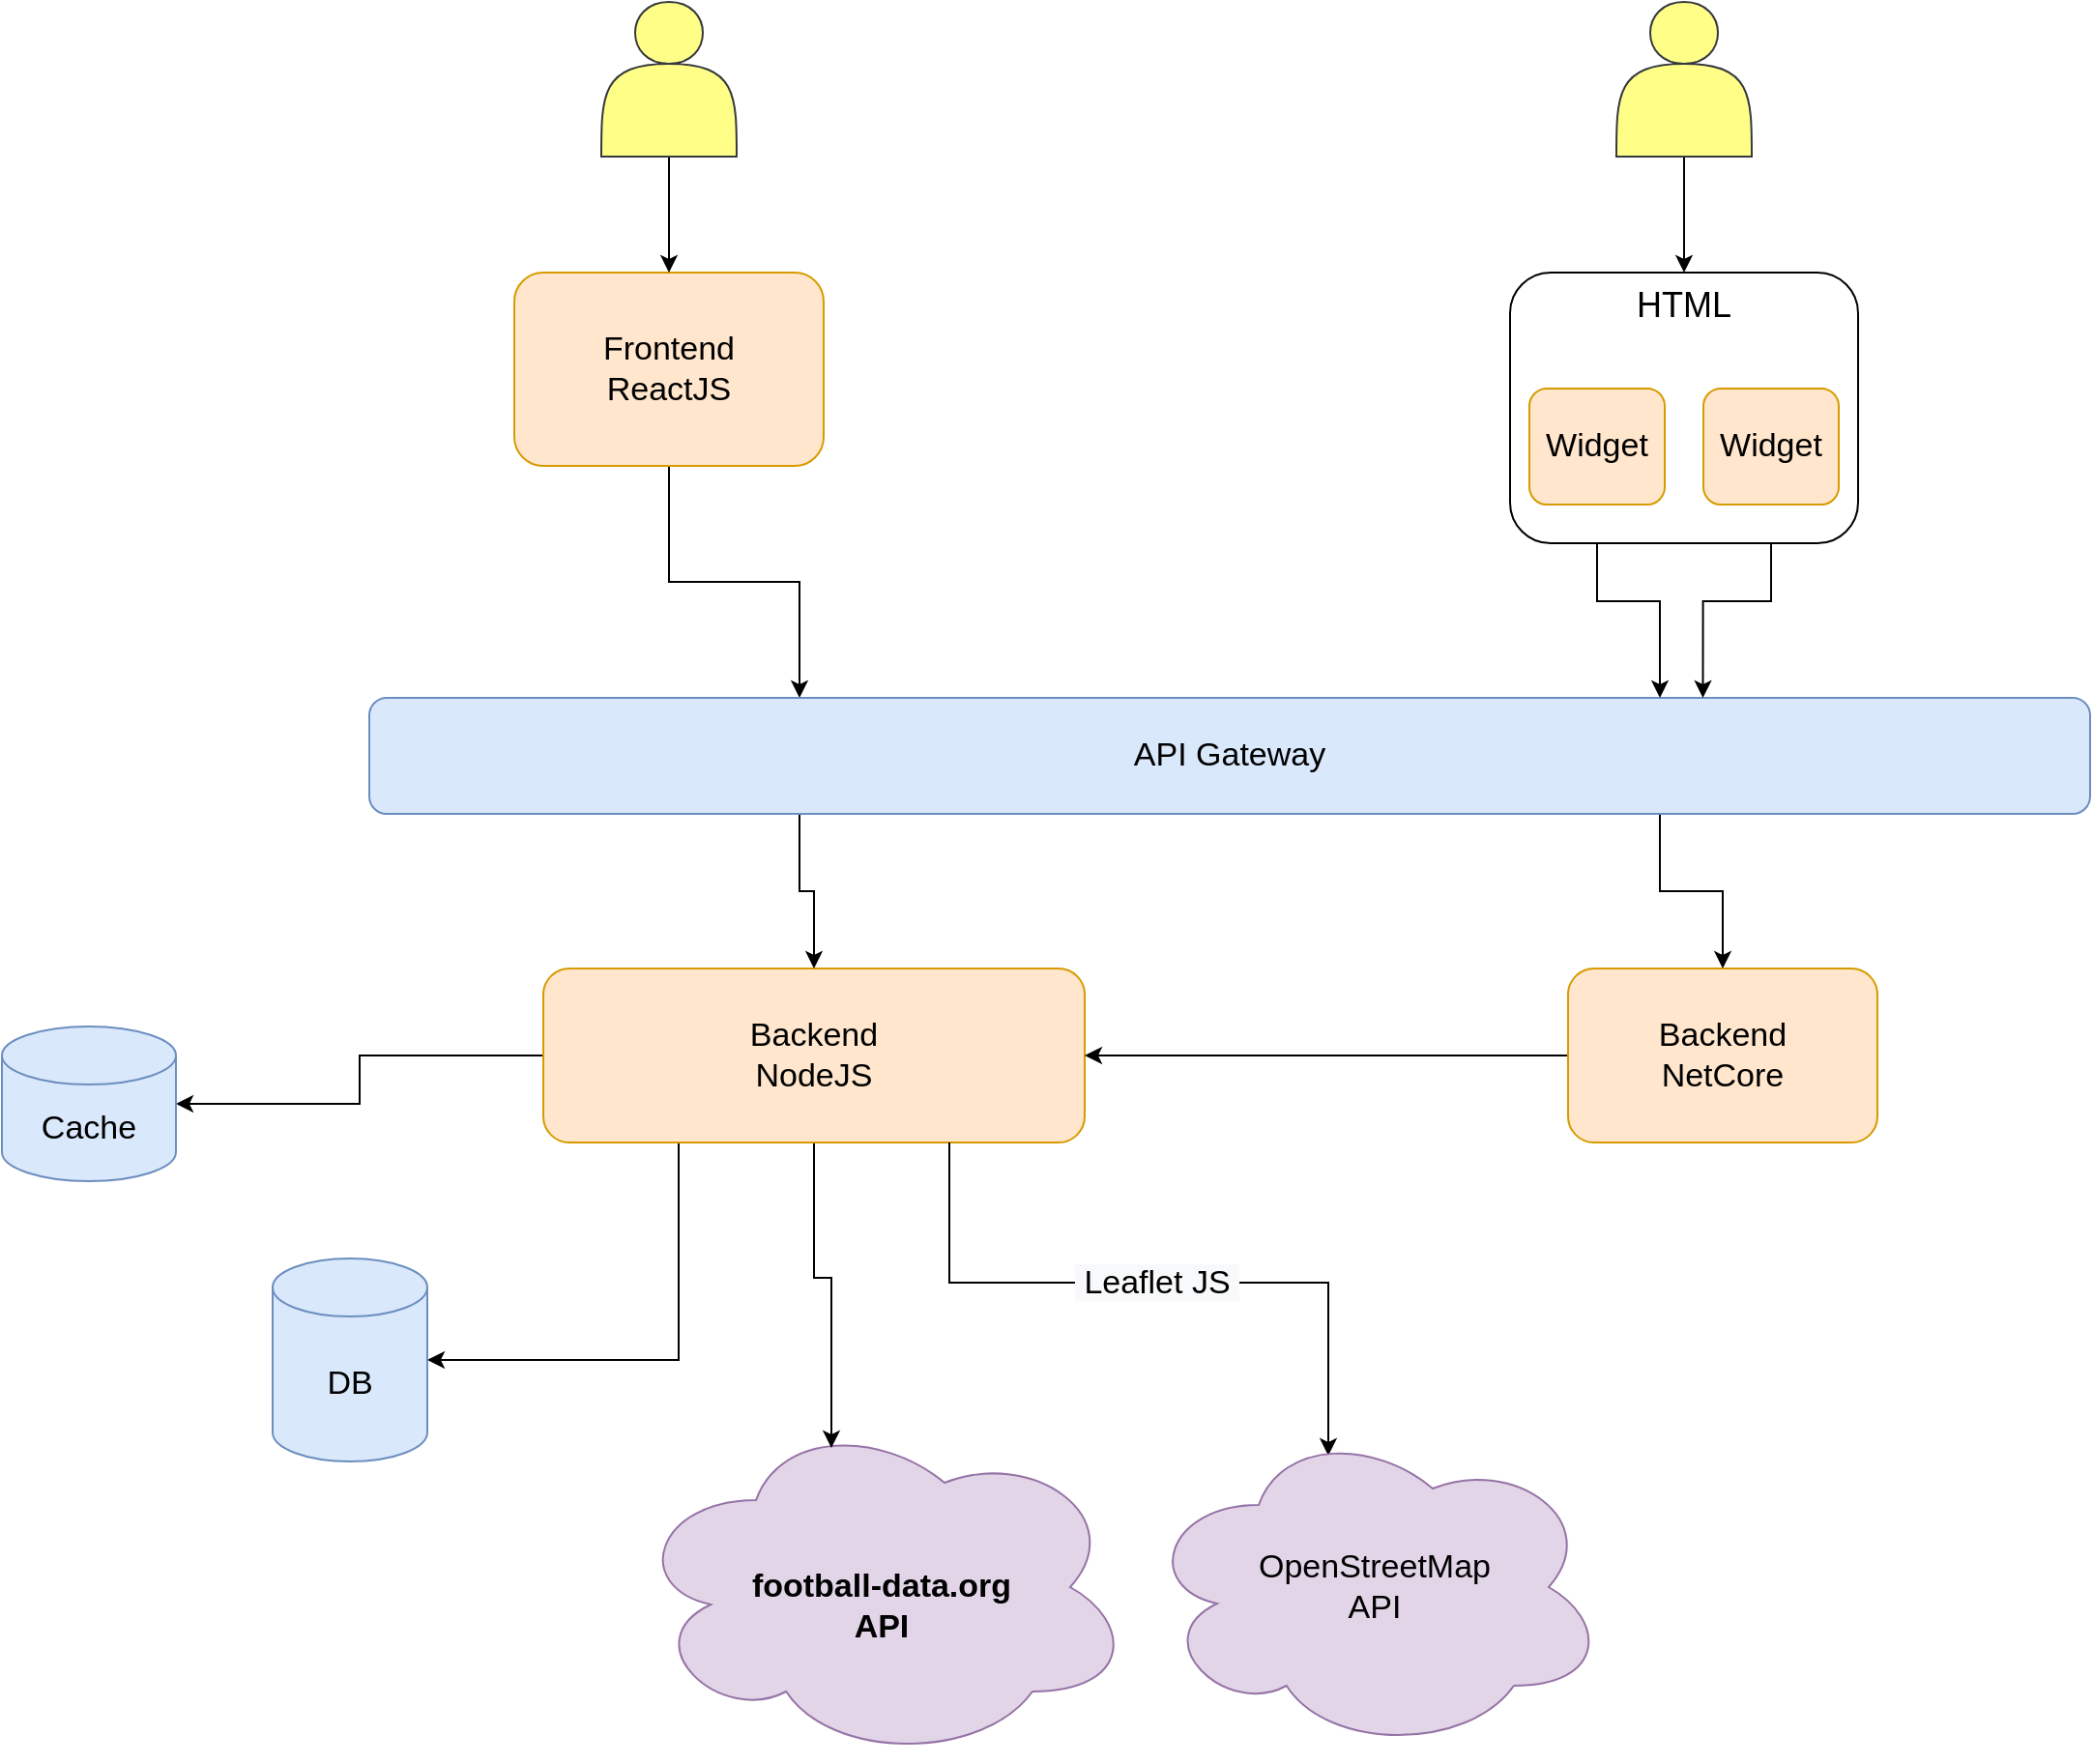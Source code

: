 <mxfile version="20.5.3" type="github">
  <diagram name="Page-1" id="74b105a0-9070-1c63-61bc-23e55f88626e">
    <mxGraphModel dx="1673" dy="908" grid="1" gridSize="10" guides="1" tooltips="1" connect="1" arrows="1" fold="1" page="1" pageScale="1.5" pageWidth="1169" pageHeight="826" background="none" math="0" shadow="0">
      <root>
        <mxCell id="0" style=";html=1;" />
        <mxCell id="1" style=";html=1;" parent="0" />
        <mxCell id="OQSH3ZaBwheZOin1Gaew-1" value="&lt;br style=&quot;font-size: 17px;&quot;&gt;football-data.org&lt;br&gt;API" style="ellipse;shape=cloud;whiteSpace=wrap;html=1;fontStyle=1;fontSize=17;fillColor=#e1d5e7;strokeColor=#9673a6;" parent="1" vertex="1">
          <mxGeometry x="725" y="790" width="260" height="180" as="geometry" />
        </mxCell>
        <mxCell id="OQSH3ZaBwheZOin1Gaew-11" style="edgeStyle=orthogonalEdgeStyle;rounded=0;orthogonalLoop=1;jettySize=auto;html=1;exitX=0.5;exitY=1;exitDx=0;exitDy=0;entryX=0.25;entryY=0;entryDx=0;entryDy=0;fontSize=17;" parent="1" source="OQSH3ZaBwheZOin1Gaew-2" target="OQSH3ZaBwheZOin1Gaew-20" edge="1">
          <mxGeometry relative="1" as="geometry" />
        </mxCell>
        <mxCell id="OQSH3ZaBwheZOin1Gaew-2" value="Frontend&lt;br&gt;ReactJS" style="rounded=1;whiteSpace=wrap;html=1;fontSize=17;fillColor=#ffe6cc;strokeColor=#d79b00;" parent="1" vertex="1">
          <mxGeometry x="665" y="200" width="160" height="100" as="geometry" />
        </mxCell>
        <mxCell id="OQSH3ZaBwheZOin1Gaew-16" style="edgeStyle=orthogonalEdgeStyle;rounded=0;orthogonalLoop=1;jettySize=auto;html=1;exitX=0.5;exitY=1;exitDx=0;exitDy=0;entryX=0.5;entryY=0;entryDx=0;entryDy=0;fontSize=17;" parent="1" source="OQSH3ZaBwheZOin1Gaew-4" target="OQSH3ZaBwheZOin1Gaew-2" edge="1">
          <mxGeometry relative="1" as="geometry" />
        </mxCell>
        <mxCell id="OQSH3ZaBwheZOin1Gaew-4" value="" style="shape=actor;whiteSpace=wrap;html=1;fontSize=17;fillColor=#ffff88;strokeColor=#36393d;" parent="1" vertex="1">
          <mxGeometry x="710" y="60" width="70" height="80" as="geometry" />
        </mxCell>
        <mxCell id="OQSH3ZaBwheZOin1Gaew-12" style="edgeStyle=orthogonalEdgeStyle;rounded=0;orthogonalLoop=1;jettySize=auto;html=1;exitX=0.5;exitY=1;exitDx=0;exitDy=0;entryX=0.4;entryY=0.1;entryDx=0;entryDy=0;entryPerimeter=0;fontSize=17;" parent="1" source="OQSH3ZaBwheZOin1Gaew-5" target="OQSH3ZaBwheZOin1Gaew-1" edge="1">
          <mxGeometry relative="1" as="geometry" />
        </mxCell>
        <mxCell id="OQSH3ZaBwheZOin1Gaew-13" style="edgeStyle=orthogonalEdgeStyle;rounded=0;orthogonalLoop=1;jettySize=auto;html=1;exitX=0;exitY=0.5;exitDx=0;exitDy=0;entryX=1;entryY=0.5;entryDx=0;entryDy=0;entryPerimeter=0;fontSize=17;" parent="1" source="OQSH3ZaBwheZOin1Gaew-5" target="OQSH3ZaBwheZOin1Gaew-6" edge="1">
          <mxGeometry relative="1" as="geometry" />
        </mxCell>
        <mxCell id="OQSH3ZaBwheZOin1Gaew-14" style="edgeStyle=orthogonalEdgeStyle;rounded=0;orthogonalLoop=1;jettySize=auto;html=1;exitX=0.25;exitY=1;exitDx=0;exitDy=0;entryX=1;entryY=0;entryDx=0;entryDy=52.5;entryPerimeter=0;fontSize=17;" parent="1" source="OQSH3ZaBwheZOin1Gaew-5" target="OQSH3ZaBwheZOin1Gaew-9" edge="1">
          <mxGeometry relative="1" as="geometry" />
        </mxCell>
        <mxCell id="OQSH3ZaBwheZOin1Gaew-5" value="Backend&lt;br&gt;NodeJS" style="rounded=1;whiteSpace=wrap;html=1;fontSize=17;fillColor=#ffe6cc;strokeColor=#d79b00;" parent="1" vertex="1">
          <mxGeometry x="680" y="560" width="280" height="90" as="geometry" />
        </mxCell>
        <mxCell id="OQSH3ZaBwheZOin1Gaew-6" value="Cache" style="shape=cylinder3;whiteSpace=wrap;html=1;boundedLbl=1;backgroundOutline=1;size=15;fontSize=17;fillColor=#dae8fc;strokeColor=#6c8ebf;" parent="1" vertex="1">
          <mxGeometry x="400" y="590" width="90" height="80" as="geometry" />
        </mxCell>
        <mxCell id="OQSH3ZaBwheZOin1Gaew-18" value="&lt;span style=&quot;background-color: rgb(248, 249, 250);&quot;&gt;&amp;nbsp;Leaflet JS&amp;nbsp;&lt;/span&gt;" style="edgeStyle=orthogonalEdgeStyle;rounded=0;orthogonalLoop=1;jettySize=auto;html=1;exitX=0.75;exitY=1;exitDx=0;exitDy=0;entryX=0.4;entryY=0.1;entryDx=0;entryDy=0;entryPerimeter=0;fontSize=17;" parent="1" source="OQSH3ZaBwheZOin1Gaew-5" target="OQSH3ZaBwheZOin1Gaew-8" edge="1">
          <mxGeometry relative="1" as="geometry" />
        </mxCell>
        <mxCell id="OQSH3ZaBwheZOin1Gaew-27" style="edgeStyle=orthogonalEdgeStyle;rounded=0;orthogonalLoop=1;jettySize=auto;html=1;exitX=0;exitY=0.5;exitDx=0;exitDy=0;entryX=1;entryY=0.5;entryDx=0;entryDy=0;fontSize=17;" parent="1" source="OQSH3ZaBwheZOin1Gaew-7" target="OQSH3ZaBwheZOin1Gaew-5" edge="1">
          <mxGeometry relative="1" as="geometry" />
        </mxCell>
        <mxCell id="OQSH3ZaBwheZOin1Gaew-7" value="Backend&lt;br&gt;NetCore" style="rounded=1;whiteSpace=wrap;html=1;fontSize=17;fillColor=#ffe6cc;strokeColor=#d79b00;" parent="1" vertex="1">
          <mxGeometry x="1210" y="560" width="160" height="90" as="geometry" />
        </mxCell>
        <mxCell id="OQSH3ZaBwheZOin1Gaew-8" value="OpenStreetMap &lt;br&gt;API" style="ellipse;shape=cloud;whiteSpace=wrap;html=1;fontSize=17;fillColor=#e1d5e7;strokeColor=#9673a6;" parent="1" vertex="1">
          <mxGeometry x="990" y="795" width="240" height="170" as="geometry" />
        </mxCell>
        <mxCell id="OQSH3ZaBwheZOin1Gaew-9" value="DB" style="shape=cylinder3;whiteSpace=wrap;html=1;boundedLbl=1;backgroundOutline=1;size=15;fontSize=17;fillColor=#dae8fc;strokeColor=#6c8ebf;" parent="1" vertex="1">
          <mxGeometry x="540" y="710" width="80" height="105" as="geometry" />
        </mxCell>
        <mxCell id="OQSH3ZaBwheZOin1Gaew-17" style="edgeStyle=orthogonalEdgeStyle;rounded=0;orthogonalLoop=1;jettySize=auto;html=1;exitX=0.5;exitY=1;exitDx=0;exitDy=0;entryX=0.5;entryY=0;entryDx=0;entryDy=0;fontSize=17;" parent="1" source="OQSH3ZaBwheZOin1Gaew-10" target="bxZ1IvJO5DwFBm9eKypS-1" edge="1">
          <mxGeometry relative="1" as="geometry" />
        </mxCell>
        <mxCell id="OQSH3ZaBwheZOin1Gaew-10" value="" style="shape=actor;whiteSpace=wrap;html=1;fontSize=17;fillColor=#ffff88;strokeColor=#36393d;" parent="1" vertex="1">
          <mxGeometry x="1235" y="60" width="70" height="80" as="geometry" />
        </mxCell>
        <mxCell id="OQSH3ZaBwheZOin1Gaew-22" style="edgeStyle=orthogonalEdgeStyle;rounded=0;orthogonalLoop=1;jettySize=auto;html=1;exitX=0.25;exitY=1;exitDx=0;exitDy=0;entryX=0.5;entryY=0;entryDx=0;entryDy=0;fontSize=17;" parent="1" source="OQSH3ZaBwheZOin1Gaew-20" target="OQSH3ZaBwheZOin1Gaew-5" edge="1">
          <mxGeometry relative="1" as="geometry" />
        </mxCell>
        <mxCell id="OQSH3ZaBwheZOin1Gaew-26" style="edgeStyle=orthogonalEdgeStyle;rounded=0;orthogonalLoop=1;jettySize=auto;html=1;exitX=0.75;exitY=1;exitDx=0;exitDy=0;entryX=0.5;entryY=0;entryDx=0;entryDy=0;fontSize=17;" parent="1" source="OQSH3ZaBwheZOin1Gaew-20" target="OQSH3ZaBwheZOin1Gaew-7" edge="1">
          <mxGeometry relative="1" as="geometry" />
        </mxCell>
        <mxCell id="OQSH3ZaBwheZOin1Gaew-20" value="API Gateway" style="rounded=1;whiteSpace=wrap;html=1;fontSize=17;fillColor=#dae8fc;strokeColor=#6c8ebf;" parent="1" vertex="1">
          <mxGeometry x="590" y="420" width="890" height="60" as="geometry" />
        </mxCell>
        <mxCell id="OQSH3ZaBwheZOin1Gaew-24" style="edgeStyle=orthogonalEdgeStyle;rounded=0;orthogonalLoop=1;jettySize=auto;html=1;exitX=0.5;exitY=1;exitDx=0;exitDy=0;entryX=0.75;entryY=0;entryDx=0;entryDy=0;fontSize=17;" parent="1" source="OQSH3ZaBwheZOin1Gaew-23" target="OQSH3ZaBwheZOin1Gaew-20" edge="1">
          <mxGeometry relative="1" as="geometry" />
        </mxCell>
        <mxCell id="kNKQ63tjuk_BSXFGNhLl-4" style="edgeStyle=orthogonalEdgeStyle;rounded=0;orthogonalLoop=1;jettySize=auto;html=1;entryX=0.775;entryY=0;entryDx=0;entryDy=0;fontSize=17;exitX=0.5;exitY=1;exitDx=0;exitDy=0;entryPerimeter=0;" edge="1" parent="1" source="kNKQ63tjuk_BSXFGNhLl-2" target="OQSH3ZaBwheZOin1Gaew-20">
          <mxGeometry relative="1" as="geometry">
            <mxPoint x="1235.0" y="330" as="sourcePoint" />
            <mxPoint x="1267.5" y="450" as="targetPoint" />
          </mxGeometry>
        </mxCell>
        <mxCell id="kNKQ63tjuk_BSXFGNhLl-6" value="" style="group" vertex="1" connectable="0" parent="1">
          <mxGeometry x="1180" y="200" width="180" height="140" as="geometry" />
        </mxCell>
        <mxCell id="bxZ1IvJO5DwFBm9eKypS-1" value="HTML" style="rounded=1;whiteSpace=wrap;html=1;fontSize=18;verticalAlign=top;container=0;" parent="kNKQ63tjuk_BSXFGNhLl-6" vertex="1">
          <mxGeometry width="180" height="140" as="geometry" />
        </mxCell>
        <mxCell id="OQSH3ZaBwheZOin1Gaew-23" value="Widget" style="rounded=1;whiteSpace=wrap;html=1;fontSize=17;container=0;fillColor=#ffe6cc;strokeColor=#d79b00;" parent="kNKQ63tjuk_BSXFGNhLl-6" vertex="1">
          <mxGeometry x="10" y="60" width="70" height="60" as="geometry" />
        </mxCell>
        <mxCell id="kNKQ63tjuk_BSXFGNhLl-2" value="Widget" style="rounded=1;whiteSpace=wrap;html=1;fontSize=17;container=0;fillColor=#ffe6cc;strokeColor=#d79b00;" vertex="1" parent="kNKQ63tjuk_BSXFGNhLl-6">
          <mxGeometry x="100" y="60" width="70" height="60" as="geometry" />
        </mxCell>
      </root>
    </mxGraphModel>
  </diagram>
</mxfile>
